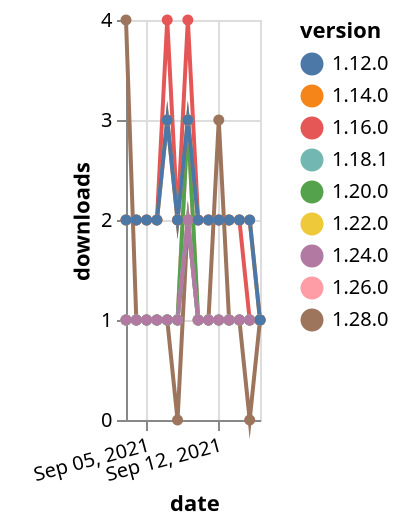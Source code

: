 {"$schema": "https://vega.github.io/schema/vega-lite/v5.json", "description": "A simple bar chart with embedded data.", "data": {"values": [{"date": "2021-09-03", "total": 190, "delta": 1, "version": "1.22.0"}, {"date": "2021-09-04", "total": 191, "delta": 1, "version": "1.22.0"}, {"date": "2021-09-05", "total": 192, "delta": 1, "version": "1.22.0"}, {"date": "2021-09-06", "total": 193, "delta": 1, "version": "1.22.0"}, {"date": "2021-09-07", "total": 194, "delta": 1, "version": "1.22.0"}, {"date": "2021-09-08", "total": 195, "delta": 1, "version": "1.22.0"}, {"date": "2021-09-09", "total": 197, "delta": 2, "version": "1.22.0"}, {"date": "2021-09-10", "total": 198, "delta": 1, "version": "1.22.0"}, {"date": "2021-09-11", "total": 199, "delta": 1, "version": "1.22.0"}, {"date": "2021-09-12", "total": 200, "delta": 1, "version": "1.22.0"}, {"date": "2021-09-13", "total": 201, "delta": 1, "version": "1.22.0"}, {"date": "2021-09-14", "total": 202, "delta": 1, "version": "1.22.0"}, {"date": "2021-09-15", "total": 203, "delta": 1, "version": "1.22.0"}, {"date": "2021-09-16", "total": 204, "delta": 1, "version": "1.22.0"}, {"date": "2021-09-03", "total": 128, "delta": 4, "version": "1.28.0"}, {"date": "2021-09-04", "total": 129, "delta": 1, "version": "1.28.0"}, {"date": "2021-09-05", "total": 130, "delta": 1, "version": "1.28.0"}, {"date": "2021-09-06", "total": 131, "delta": 1, "version": "1.28.0"}, {"date": "2021-09-07", "total": 132, "delta": 1, "version": "1.28.0"}, {"date": "2021-09-08", "total": 132, "delta": 0, "version": "1.28.0"}, {"date": "2021-09-09", "total": 134, "delta": 2, "version": "1.28.0"}, {"date": "2021-09-10", "total": 135, "delta": 1, "version": "1.28.0"}, {"date": "2021-09-11", "total": 136, "delta": 1, "version": "1.28.0"}, {"date": "2021-09-12", "total": 139, "delta": 3, "version": "1.28.0"}, {"date": "2021-09-13", "total": 140, "delta": 1, "version": "1.28.0"}, {"date": "2021-09-14", "total": 141, "delta": 1, "version": "1.28.0"}, {"date": "2021-09-15", "total": 141, "delta": 0, "version": "1.28.0"}, {"date": "2021-09-16", "total": 142, "delta": 1, "version": "1.28.0"}, {"date": "2021-09-03", "total": 186, "delta": 1, "version": "1.26.0"}, {"date": "2021-09-04", "total": 187, "delta": 1, "version": "1.26.0"}, {"date": "2021-09-05", "total": 188, "delta": 1, "version": "1.26.0"}, {"date": "2021-09-06", "total": 189, "delta": 1, "version": "1.26.0"}, {"date": "2021-09-07", "total": 190, "delta": 1, "version": "1.26.0"}, {"date": "2021-09-08", "total": 191, "delta": 1, "version": "1.26.0"}, {"date": "2021-09-09", "total": 194, "delta": 3, "version": "1.26.0"}, {"date": "2021-09-10", "total": 195, "delta": 1, "version": "1.26.0"}, {"date": "2021-09-11", "total": 196, "delta": 1, "version": "1.26.0"}, {"date": "2021-09-12", "total": 197, "delta": 1, "version": "1.26.0"}, {"date": "2021-09-13", "total": 198, "delta": 1, "version": "1.26.0"}, {"date": "2021-09-14", "total": 199, "delta": 1, "version": "1.26.0"}, {"date": "2021-09-15", "total": 200, "delta": 1, "version": "1.26.0"}, {"date": "2021-09-16", "total": 201, "delta": 1, "version": "1.26.0"}, {"date": "2021-09-03", "total": 354, "delta": 1, "version": "1.20.0"}, {"date": "2021-09-04", "total": 355, "delta": 1, "version": "1.20.0"}, {"date": "2021-09-05", "total": 356, "delta": 1, "version": "1.20.0"}, {"date": "2021-09-06", "total": 357, "delta": 1, "version": "1.20.0"}, {"date": "2021-09-07", "total": 358, "delta": 1, "version": "1.20.0"}, {"date": "2021-09-08", "total": 359, "delta": 1, "version": "1.20.0"}, {"date": "2021-09-09", "total": 362, "delta": 3, "version": "1.20.0"}, {"date": "2021-09-10", "total": 363, "delta": 1, "version": "1.20.0"}, {"date": "2021-09-11", "total": 364, "delta": 1, "version": "1.20.0"}, {"date": "2021-09-12", "total": 365, "delta": 1, "version": "1.20.0"}, {"date": "2021-09-13", "total": 366, "delta": 1, "version": "1.20.0"}, {"date": "2021-09-14", "total": 367, "delta": 1, "version": "1.20.0"}, {"date": "2021-09-15", "total": 368, "delta": 1, "version": "1.20.0"}, {"date": "2021-09-16", "total": 369, "delta": 1, "version": "1.20.0"}, {"date": "2021-09-03", "total": 2541, "delta": 2, "version": "1.16.0"}, {"date": "2021-09-04", "total": 2543, "delta": 2, "version": "1.16.0"}, {"date": "2021-09-05", "total": 2545, "delta": 2, "version": "1.16.0"}, {"date": "2021-09-06", "total": 2547, "delta": 2, "version": "1.16.0"}, {"date": "2021-09-07", "total": 2551, "delta": 4, "version": "1.16.0"}, {"date": "2021-09-08", "total": 2553, "delta": 2, "version": "1.16.0"}, {"date": "2021-09-09", "total": 2557, "delta": 4, "version": "1.16.0"}, {"date": "2021-09-10", "total": 2559, "delta": 2, "version": "1.16.0"}, {"date": "2021-09-11", "total": 2561, "delta": 2, "version": "1.16.0"}, {"date": "2021-09-12", "total": 2563, "delta": 2, "version": "1.16.0"}, {"date": "2021-09-13", "total": 2565, "delta": 2, "version": "1.16.0"}, {"date": "2021-09-14", "total": 2567, "delta": 2, "version": "1.16.0"}, {"date": "2021-09-15", "total": 2568, "delta": 1, "version": "1.16.0"}, {"date": "2021-09-16", "total": 2569, "delta": 1, "version": "1.16.0"}, {"date": "2021-09-03", "total": 245, "delta": 1, "version": "1.18.1"}, {"date": "2021-09-04", "total": 246, "delta": 1, "version": "1.18.1"}, {"date": "2021-09-05", "total": 247, "delta": 1, "version": "1.18.1"}, {"date": "2021-09-06", "total": 248, "delta": 1, "version": "1.18.1"}, {"date": "2021-09-07", "total": 249, "delta": 1, "version": "1.18.1"}, {"date": "2021-09-08", "total": 250, "delta": 1, "version": "1.18.1"}, {"date": "2021-09-09", "total": 252, "delta": 2, "version": "1.18.1"}, {"date": "2021-09-10", "total": 253, "delta": 1, "version": "1.18.1"}, {"date": "2021-09-11", "total": 254, "delta": 1, "version": "1.18.1"}, {"date": "2021-09-12", "total": 255, "delta": 1, "version": "1.18.1"}, {"date": "2021-09-13", "total": 256, "delta": 1, "version": "1.18.1"}, {"date": "2021-09-14", "total": 257, "delta": 1, "version": "1.18.1"}, {"date": "2021-09-15", "total": 258, "delta": 1, "version": "1.18.1"}, {"date": "2021-09-16", "total": 259, "delta": 1, "version": "1.18.1"}, {"date": "2021-09-03", "total": 163, "delta": 1, "version": "1.24.0"}, {"date": "2021-09-04", "total": 164, "delta": 1, "version": "1.24.0"}, {"date": "2021-09-05", "total": 165, "delta": 1, "version": "1.24.0"}, {"date": "2021-09-06", "total": 166, "delta": 1, "version": "1.24.0"}, {"date": "2021-09-07", "total": 167, "delta": 1, "version": "1.24.0"}, {"date": "2021-09-08", "total": 168, "delta": 1, "version": "1.24.0"}, {"date": "2021-09-09", "total": 170, "delta": 2, "version": "1.24.0"}, {"date": "2021-09-10", "total": 171, "delta": 1, "version": "1.24.0"}, {"date": "2021-09-11", "total": 172, "delta": 1, "version": "1.24.0"}, {"date": "2021-09-12", "total": 173, "delta": 1, "version": "1.24.0"}, {"date": "2021-09-13", "total": 174, "delta": 1, "version": "1.24.0"}, {"date": "2021-09-14", "total": 175, "delta": 1, "version": "1.24.0"}, {"date": "2021-09-15", "total": 176, "delta": 1, "version": "1.24.0"}, {"date": "2021-09-16", "total": 177, "delta": 1, "version": "1.24.0"}, {"date": "2021-09-03", "total": 2723, "delta": 2, "version": "1.14.0"}, {"date": "2021-09-04", "total": 2725, "delta": 2, "version": "1.14.0"}, {"date": "2021-09-05", "total": 2727, "delta": 2, "version": "1.14.0"}, {"date": "2021-09-06", "total": 2729, "delta": 2, "version": "1.14.0"}, {"date": "2021-09-07", "total": 2732, "delta": 3, "version": "1.14.0"}, {"date": "2021-09-08", "total": 2734, "delta": 2, "version": "1.14.0"}, {"date": "2021-09-09", "total": 2737, "delta": 3, "version": "1.14.0"}, {"date": "2021-09-10", "total": 2739, "delta": 2, "version": "1.14.0"}, {"date": "2021-09-11", "total": 2741, "delta": 2, "version": "1.14.0"}, {"date": "2021-09-12", "total": 2743, "delta": 2, "version": "1.14.0"}, {"date": "2021-09-13", "total": 2745, "delta": 2, "version": "1.14.0"}, {"date": "2021-09-14", "total": 2747, "delta": 2, "version": "1.14.0"}, {"date": "2021-09-15", "total": 2749, "delta": 2, "version": "1.14.0"}, {"date": "2021-09-16", "total": 2750, "delta": 1, "version": "1.14.0"}, {"date": "2021-09-03", "total": 2653, "delta": 2, "version": "1.12.0"}, {"date": "2021-09-04", "total": 2655, "delta": 2, "version": "1.12.0"}, {"date": "2021-09-05", "total": 2657, "delta": 2, "version": "1.12.0"}, {"date": "2021-09-06", "total": 2659, "delta": 2, "version": "1.12.0"}, {"date": "2021-09-07", "total": 2662, "delta": 3, "version": "1.12.0"}, {"date": "2021-09-08", "total": 2664, "delta": 2, "version": "1.12.0"}, {"date": "2021-09-09", "total": 2667, "delta": 3, "version": "1.12.0"}, {"date": "2021-09-10", "total": 2669, "delta": 2, "version": "1.12.0"}, {"date": "2021-09-11", "total": 2671, "delta": 2, "version": "1.12.0"}, {"date": "2021-09-12", "total": 2673, "delta": 2, "version": "1.12.0"}, {"date": "2021-09-13", "total": 2675, "delta": 2, "version": "1.12.0"}, {"date": "2021-09-14", "total": 2677, "delta": 2, "version": "1.12.0"}, {"date": "2021-09-15", "total": 2679, "delta": 2, "version": "1.12.0"}, {"date": "2021-09-16", "total": 2680, "delta": 1, "version": "1.12.0"}]}, "width": "container", "mark": {"type": "line", "point": {"filled": true}}, "encoding": {"x": {"field": "date", "type": "temporal", "timeUnit": "yearmonthdate", "title": "date", "axis": {"labelAngle": -15}}, "y": {"field": "delta", "type": "quantitative", "title": "downloads"}, "color": {"field": "version", "type": "nominal"}, "tooltip": {"field": "delta"}}}